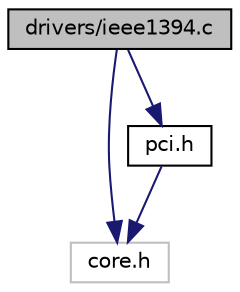 digraph "drivers/ieee1394.c"
{
 // LATEX_PDF_SIZE
  edge [fontname="Helvetica",fontsize="10",labelfontname="Helvetica",labelfontsize="10"];
  node [fontname="Helvetica",fontsize="10",shape=record];
  Node1 [label="drivers/ieee1394.c",height=0.2,width=0.4,color="black", fillcolor="grey75", style="filled", fontcolor="black",tooltip="generic IEEE1394 para pass-through driver based on ehci.c"];
  Node1 -> Node2 [color="midnightblue",fontsize="10",style="solid",fontname="Helvetica"];
  Node2 [label="core.h",height=0.2,width=0.4,color="grey75", fillcolor="white", style="filled",tooltip=" "];
  Node1 -> Node3 [color="midnightblue",fontsize="10",style="solid",fontname="Helvetica"];
  Node3 [label="pci.h",height=0.2,width=0.4,color="black", fillcolor="white", style="filled",URL="$.html",tooltip=" "];
  Node3 -> Node2 [color="midnightblue",fontsize="10",style="solid",fontname="Helvetica"];
}
